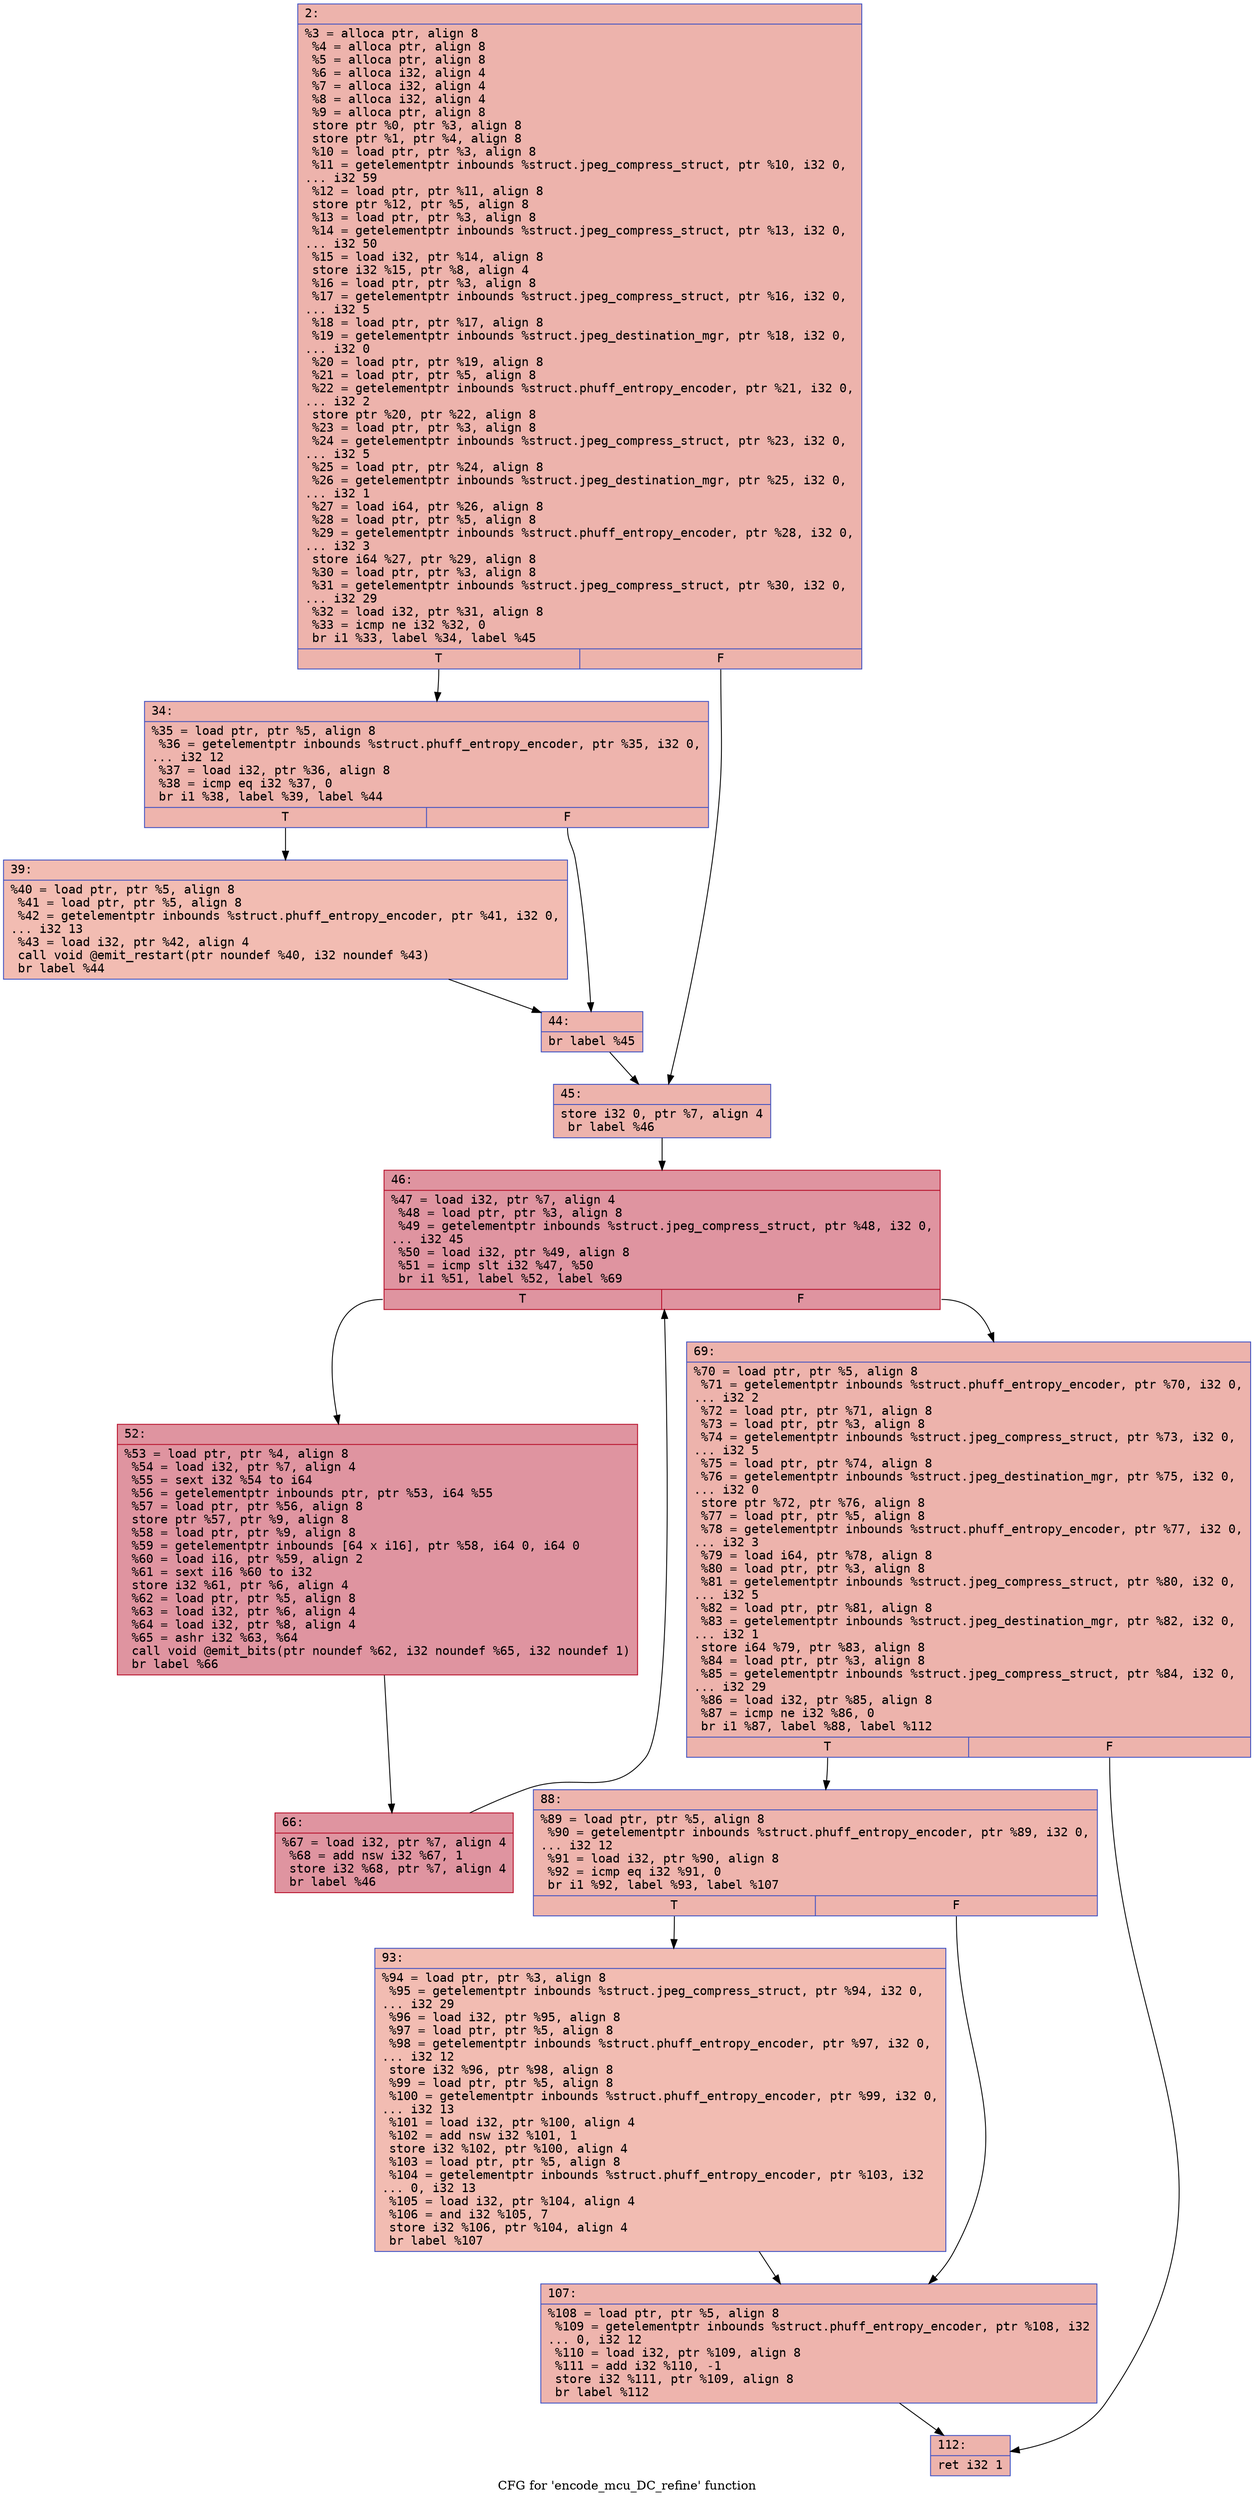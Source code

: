 digraph "CFG for 'encode_mcu_DC_refine' function" {
	label="CFG for 'encode_mcu_DC_refine' function";

	Node0x600000a98050 [shape=record,color="#3d50c3ff", style=filled, fillcolor="#d6524470" fontname="Courier",label="{2:\l|  %3 = alloca ptr, align 8\l  %4 = alloca ptr, align 8\l  %5 = alloca ptr, align 8\l  %6 = alloca i32, align 4\l  %7 = alloca i32, align 4\l  %8 = alloca i32, align 4\l  %9 = alloca ptr, align 8\l  store ptr %0, ptr %3, align 8\l  store ptr %1, ptr %4, align 8\l  %10 = load ptr, ptr %3, align 8\l  %11 = getelementptr inbounds %struct.jpeg_compress_struct, ptr %10, i32 0,\l... i32 59\l  %12 = load ptr, ptr %11, align 8\l  store ptr %12, ptr %5, align 8\l  %13 = load ptr, ptr %3, align 8\l  %14 = getelementptr inbounds %struct.jpeg_compress_struct, ptr %13, i32 0,\l... i32 50\l  %15 = load i32, ptr %14, align 8\l  store i32 %15, ptr %8, align 4\l  %16 = load ptr, ptr %3, align 8\l  %17 = getelementptr inbounds %struct.jpeg_compress_struct, ptr %16, i32 0,\l... i32 5\l  %18 = load ptr, ptr %17, align 8\l  %19 = getelementptr inbounds %struct.jpeg_destination_mgr, ptr %18, i32 0,\l... i32 0\l  %20 = load ptr, ptr %19, align 8\l  %21 = load ptr, ptr %5, align 8\l  %22 = getelementptr inbounds %struct.phuff_entropy_encoder, ptr %21, i32 0,\l... i32 2\l  store ptr %20, ptr %22, align 8\l  %23 = load ptr, ptr %3, align 8\l  %24 = getelementptr inbounds %struct.jpeg_compress_struct, ptr %23, i32 0,\l... i32 5\l  %25 = load ptr, ptr %24, align 8\l  %26 = getelementptr inbounds %struct.jpeg_destination_mgr, ptr %25, i32 0,\l... i32 1\l  %27 = load i64, ptr %26, align 8\l  %28 = load ptr, ptr %5, align 8\l  %29 = getelementptr inbounds %struct.phuff_entropy_encoder, ptr %28, i32 0,\l... i32 3\l  store i64 %27, ptr %29, align 8\l  %30 = load ptr, ptr %3, align 8\l  %31 = getelementptr inbounds %struct.jpeg_compress_struct, ptr %30, i32 0,\l... i32 29\l  %32 = load i32, ptr %31, align 8\l  %33 = icmp ne i32 %32, 0\l  br i1 %33, label %34, label %45\l|{<s0>T|<s1>F}}"];
	Node0x600000a98050:s0 -> Node0x600000a980a0[tooltip="2 -> 34\nProbability 62.50%" ];
	Node0x600000a98050:s1 -> Node0x600000a98190[tooltip="2 -> 45\nProbability 37.50%" ];
	Node0x600000a980a0 [shape=record,color="#3d50c3ff", style=filled, fillcolor="#d8564670" fontname="Courier",label="{34:\l|  %35 = load ptr, ptr %5, align 8\l  %36 = getelementptr inbounds %struct.phuff_entropy_encoder, ptr %35, i32 0,\l... i32 12\l  %37 = load i32, ptr %36, align 8\l  %38 = icmp eq i32 %37, 0\l  br i1 %38, label %39, label %44\l|{<s0>T|<s1>F}}"];
	Node0x600000a980a0:s0 -> Node0x600000a980f0[tooltip="34 -> 39\nProbability 37.50%" ];
	Node0x600000a980a0:s1 -> Node0x600000a98140[tooltip="34 -> 44\nProbability 62.50%" ];
	Node0x600000a980f0 [shape=record,color="#3d50c3ff", style=filled, fillcolor="#e1675170" fontname="Courier",label="{39:\l|  %40 = load ptr, ptr %5, align 8\l  %41 = load ptr, ptr %5, align 8\l  %42 = getelementptr inbounds %struct.phuff_entropy_encoder, ptr %41, i32 0,\l... i32 13\l  %43 = load i32, ptr %42, align 4\l  call void @emit_restart(ptr noundef %40, i32 noundef %43)\l  br label %44\l}"];
	Node0x600000a980f0 -> Node0x600000a98140[tooltip="39 -> 44\nProbability 100.00%" ];
	Node0x600000a98140 [shape=record,color="#3d50c3ff", style=filled, fillcolor="#d8564670" fontname="Courier",label="{44:\l|  br label %45\l}"];
	Node0x600000a98140 -> Node0x600000a98190[tooltip="44 -> 45\nProbability 100.00%" ];
	Node0x600000a98190 [shape=record,color="#3d50c3ff", style=filled, fillcolor="#d6524470" fontname="Courier",label="{45:\l|  store i32 0, ptr %7, align 4\l  br label %46\l}"];
	Node0x600000a98190 -> Node0x600000a981e0[tooltip="45 -> 46\nProbability 100.00%" ];
	Node0x600000a981e0 [shape=record,color="#b70d28ff", style=filled, fillcolor="#b70d2870" fontname="Courier",label="{46:\l|  %47 = load i32, ptr %7, align 4\l  %48 = load ptr, ptr %3, align 8\l  %49 = getelementptr inbounds %struct.jpeg_compress_struct, ptr %48, i32 0,\l... i32 45\l  %50 = load i32, ptr %49, align 8\l  %51 = icmp slt i32 %47, %50\l  br i1 %51, label %52, label %69\l|{<s0>T|<s1>F}}"];
	Node0x600000a981e0:s0 -> Node0x600000a98230[tooltip="46 -> 52\nProbability 96.88%" ];
	Node0x600000a981e0:s1 -> Node0x600000a982d0[tooltip="46 -> 69\nProbability 3.12%" ];
	Node0x600000a98230 [shape=record,color="#b70d28ff", style=filled, fillcolor="#b70d2870" fontname="Courier",label="{52:\l|  %53 = load ptr, ptr %4, align 8\l  %54 = load i32, ptr %7, align 4\l  %55 = sext i32 %54 to i64\l  %56 = getelementptr inbounds ptr, ptr %53, i64 %55\l  %57 = load ptr, ptr %56, align 8\l  store ptr %57, ptr %9, align 8\l  %58 = load ptr, ptr %9, align 8\l  %59 = getelementptr inbounds [64 x i16], ptr %58, i64 0, i64 0\l  %60 = load i16, ptr %59, align 2\l  %61 = sext i16 %60 to i32\l  store i32 %61, ptr %6, align 4\l  %62 = load ptr, ptr %5, align 8\l  %63 = load i32, ptr %6, align 4\l  %64 = load i32, ptr %8, align 4\l  %65 = ashr i32 %63, %64\l  call void @emit_bits(ptr noundef %62, i32 noundef %65, i32 noundef 1)\l  br label %66\l}"];
	Node0x600000a98230 -> Node0x600000a98280[tooltip="52 -> 66\nProbability 100.00%" ];
	Node0x600000a98280 [shape=record,color="#b70d28ff", style=filled, fillcolor="#b70d2870" fontname="Courier",label="{66:\l|  %67 = load i32, ptr %7, align 4\l  %68 = add nsw i32 %67, 1\l  store i32 %68, ptr %7, align 4\l  br label %46\l}"];
	Node0x600000a98280 -> Node0x600000a981e0[tooltip="66 -> 46\nProbability 100.00%" ];
	Node0x600000a982d0 [shape=record,color="#3d50c3ff", style=filled, fillcolor="#d6524470" fontname="Courier",label="{69:\l|  %70 = load ptr, ptr %5, align 8\l  %71 = getelementptr inbounds %struct.phuff_entropy_encoder, ptr %70, i32 0,\l... i32 2\l  %72 = load ptr, ptr %71, align 8\l  %73 = load ptr, ptr %3, align 8\l  %74 = getelementptr inbounds %struct.jpeg_compress_struct, ptr %73, i32 0,\l... i32 5\l  %75 = load ptr, ptr %74, align 8\l  %76 = getelementptr inbounds %struct.jpeg_destination_mgr, ptr %75, i32 0,\l... i32 0\l  store ptr %72, ptr %76, align 8\l  %77 = load ptr, ptr %5, align 8\l  %78 = getelementptr inbounds %struct.phuff_entropy_encoder, ptr %77, i32 0,\l... i32 3\l  %79 = load i64, ptr %78, align 8\l  %80 = load ptr, ptr %3, align 8\l  %81 = getelementptr inbounds %struct.jpeg_compress_struct, ptr %80, i32 0,\l... i32 5\l  %82 = load ptr, ptr %81, align 8\l  %83 = getelementptr inbounds %struct.jpeg_destination_mgr, ptr %82, i32 0,\l... i32 1\l  store i64 %79, ptr %83, align 8\l  %84 = load ptr, ptr %3, align 8\l  %85 = getelementptr inbounds %struct.jpeg_compress_struct, ptr %84, i32 0,\l... i32 29\l  %86 = load i32, ptr %85, align 8\l  %87 = icmp ne i32 %86, 0\l  br i1 %87, label %88, label %112\l|{<s0>T|<s1>F}}"];
	Node0x600000a982d0:s0 -> Node0x600000a98320[tooltip="69 -> 88\nProbability 62.50%" ];
	Node0x600000a982d0:s1 -> Node0x600000a98410[tooltip="69 -> 112\nProbability 37.50%" ];
	Node0x600000a98320 [shape=record,color="#3d50c3ff", style=filled, fillcolor="#d8564670" fontname="Courier",label="{88:\l|  %89 = load ptr, ptr %5, align 8\l  %90 = getelementptr inbounds %struct.phuff_entropy_encoder, ptr %89, i32 0,\l... i32 12\l  %91 = load i32, ptr %90, align 8\l  %92 = icmp eq i32 %91, 0\l  br i1 %92, label %93, label %107\l|{<s0>T|<s1>F}}"];
	Node0x600000a98320:s0 -> Node0x600000a98370[tooltip="88 -> 93\nProbability 37.50%" ];
	Node0x600000a98320:s1 -> Node0x600000a983c0[tooltip="88 -> 107\nProbability 62.50%" ];
	Node0x600000a98370 [shape=record,color="#3d50c3ff", style=filled, fillcolor="#e1675170" fontname="Courier",label="{93:\l|  %94 = load ptr, ptr %3, align 8\l  %95 = getelementptr inbounds %struct.jpeg_compress_struct, ptr %94, i32 0,\l... i32 29\l  %96 = load i32, ptr %95, align 8\l  %97 = load ptr, ptr %5, align 8\l  %98 = getelementptr inbounds %struct.phuff_entropy_encoder, ptr %97, i32 0,\l... i32 12\l  store i32 %96, ptr %98, align 8\l  %99 = load ptr, ptr %5, align 8\l  %100 = getelementptr inbounds %struct.phuff_entropy_encoder, ptr %99, i32 0,\l... i32 13\l  %101 = load i32, ptr %100, align 4\l  %102 = add nsw i32 %101, 1\l  store i32 %102, ptr %100, align 4\l  %103 = load ptr, ptr %5, align 8\l  %104 = getelementptr inbounds %struct.phuff_entropy_encoder, ptr %103, i32\l... 0, i32 13\l  %105 = load i32, ptr %104, align 4\l  %106 = and i32 %105, 7\l  store i32 %106, ptr %104, align 4\l  br label %107\l}"];
	Node0x600000a98370 -> Node0x600000a983c0[tooltip="93 -> 107\nProbability 100.00%" ];
	Node0x600000a983c0 [shape=record,color="#3d50c3ff", style=filled, fillcolor="#d8564670" fontname="Courier",label="{107:\l|  %108 = load ptr, ptr %5, align 8\l  %109 = getelementptr inbounds %struct.phuff_entropy_encoder, ptr %108, i32\l... 0, i32 12\l  %110 = load i32, ptr %109, align 8\l  %111 = add i32 %110, -1\l  store i32 %111, ptr %109, align 8\l  br label %112\l}"];
	Node0x600000a983c0 -> Node0x600000a98410[tooltip="107 -> 112\nProbability 100.00%" ];
	Node0x600000a98410 [shape=record,color="#3d50c3ff", style=filled, fillcolor="#d6524470" fontname="Courier",label="{112:\l|  ret i32 1\l}"];
}
